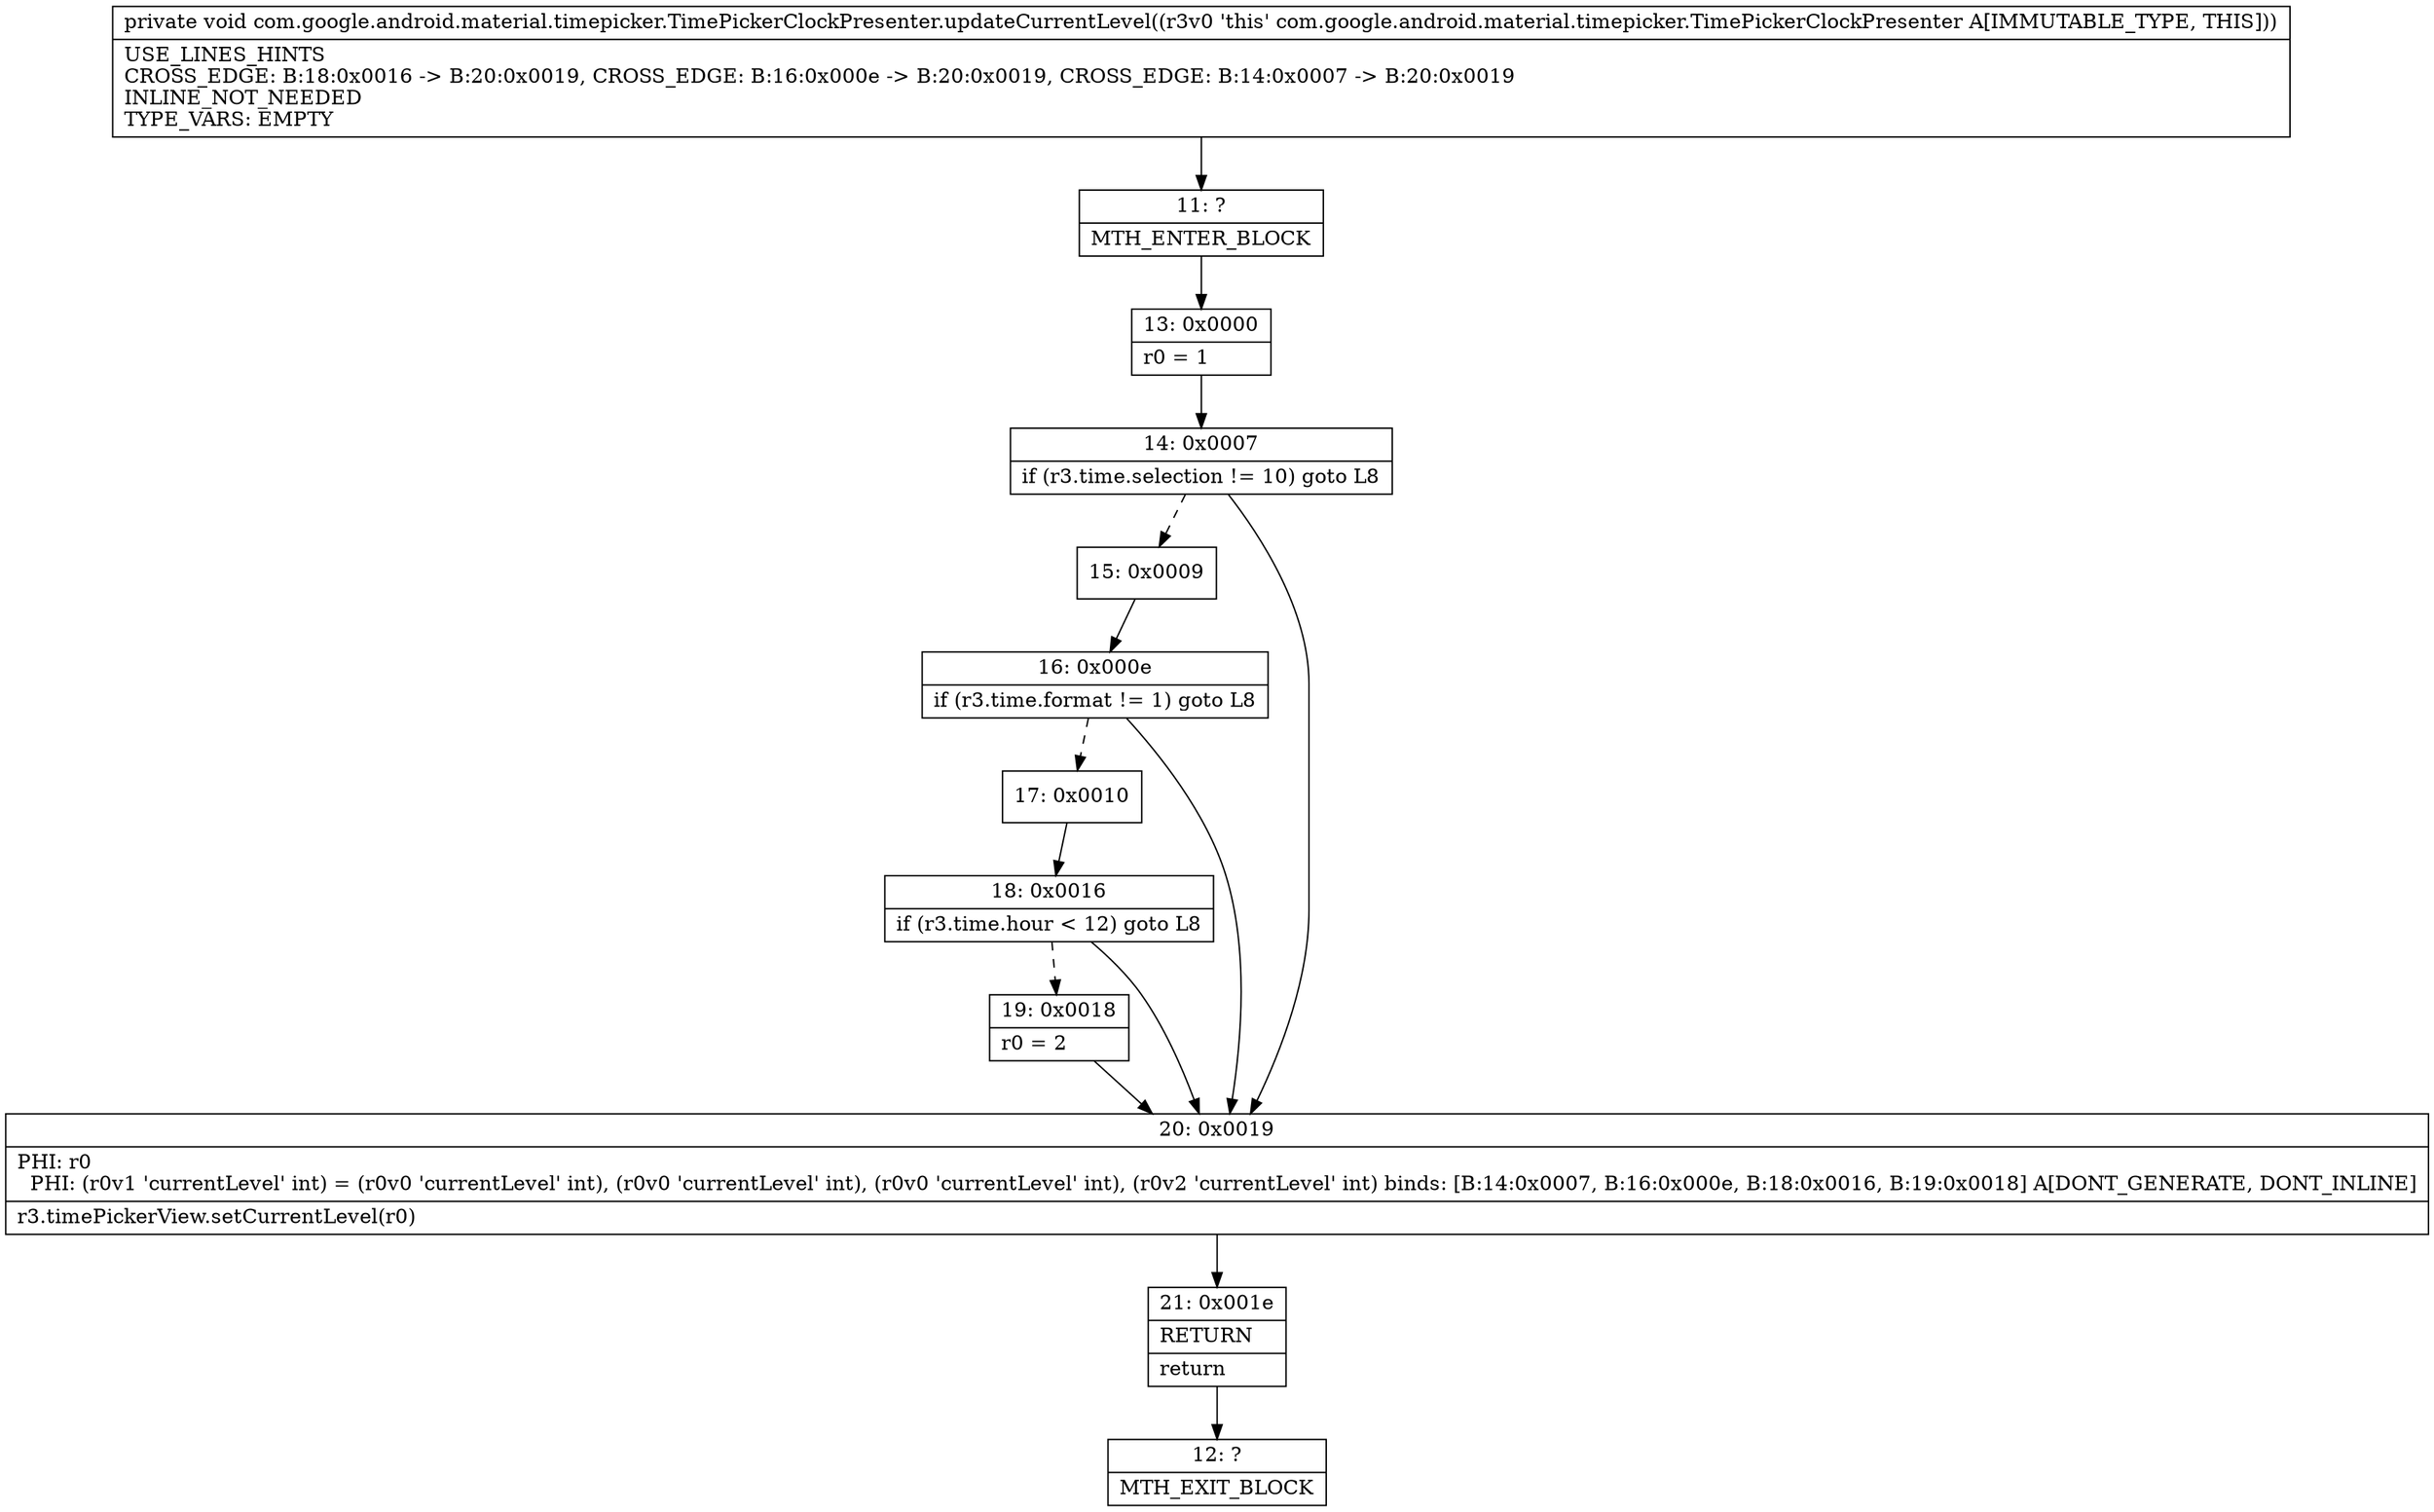 digraph "CFG forcom.google.android.material.timepicker.TimePickerClockPresenter.updateCurrentLevel()V" {
Node_11 [shape=record,label="{11\:\ ?|MTH_ENTER_BLOCK\l}"];
Node_13 [shape=record,label="{13\:\ 0x0000|r0 = 1\l}"];
Node_14 [shape=record,label="{14\:\ 0x0007|if (r3.time.selection != 10) goto L8\l}"];
Node_15 [shape=record,label="{15\:\ 0x0009}"];
Node_16 [shape=record,label="{16\:\ 0x000e|if (r3.time.format != 1) goto L8\l}"];
Node_17 [shape=record,label="{17\:\ 0x0010}"];
Node_18 [shape=record,label="{18\:\ 0x0016|if (r3.time.hour \< 12) goto L8\l}"];
Node_19 [shape=record,label="{19\:\ 0x0018|r0 = 2\l}"];
Node_20 [shape=record,label="{20\:\ 0x0019|PHI: r0 \l  PHI: (r0v1 'currentLevel' int) = (r0v0 'currentLevel' int), (r0v0 'currentLevel' int), (r0v0 'currentLevel' int), (r0v2 'currentLevel' int) binds: [B:14:0x0007, B:16:0x000e, B:18:0x0016, B:19:0x0018] A[DONT_GENERATE, DONT_INLINE]\l|r3.timePickerView.setCurrentLevel(r0)\l}"];
Node_21 [shape=record,label="{21\:\ 0x001e|RETURN\l|return\l}"];
Node_12 [shape=record,label="{12\:\ ?|MTH_EXIT_BLOCK\l}"];
MethodNode[shape=record,label="{private void com.google.android.material.timepicker.TimePickerClockPresenter.updateCurrentLevel((r3v0 'this' com.google.android.material.timepicker.TimePickerClockPresenter A[IMMUTABLE_TYPE, THIS]))  | USE_LINES_HINTS\lCROSS_EDGE: B:18:0x0016 \-\> B:20:0x0019, CROSS_EDGE: B:16:0x000e \-\> B:20:0x0019, CROSS_EDGE: B:14:0x0007 \-\> B:20:0x0019\lINLINE_NOT_NEEDED\lTYPE_VARS: EMPTY\l}"];
MethodNode -> Node_11;Node_11 -> Node_13;
Node_13 -> Node_14;
Node_14 -> Node_15[style=dashed];
Node_14 -> Node_20;
Node_15 -> Node_16;
Node_16 -> Node_17[style=dashed];
Node_16 -> Node_20;
Node_17 -> Node_18;
Node_18 -> Node_19[style=dashed];
Node_18 -> Node_20;
Node_19 -> Node_20;
Node_20 -> Node_21;
Node_21 -> Node_12;
}

